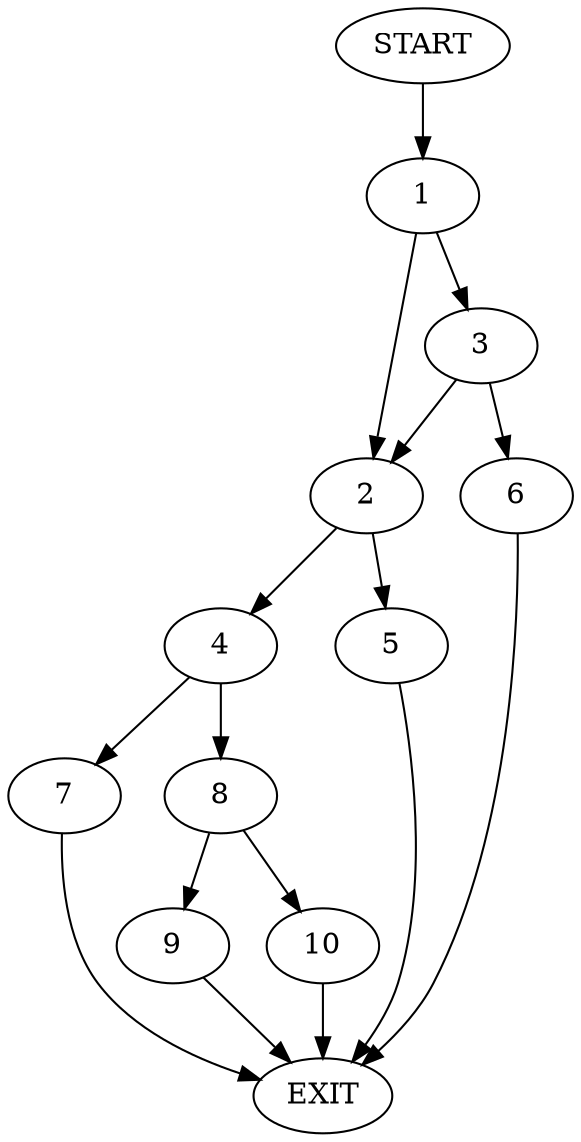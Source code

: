 digraph {
0 [label="START"]
11 [label="EXIT"]
0 -> 1
1 -> 2
1 -> 3
2 -> 4
2 -> 5
3 -> 2
3 -> 6
6 -> 11
5 -> 11
4 -> 7
4 -> 8
7 -> 11
8 -> 9
8 -> 10
10 -> 11
9 -> 11
}
